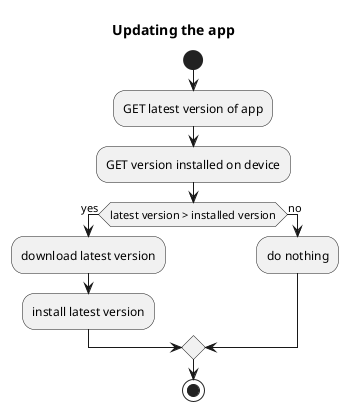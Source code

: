 @startuml updating the app
title Updating the app

start
:GET latest version of app;
:GET version installed on device;
if (latest version > installed version) then (yes)
  :download latest version;
  :install latest version;
else (no)
  :do nothing;
endif
stop
@enduml